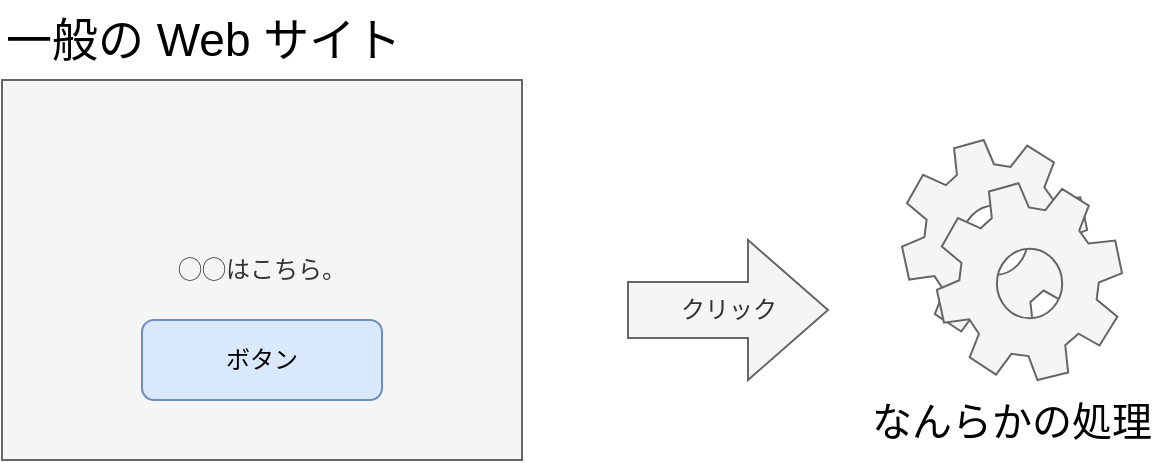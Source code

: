 <mxfile pages="8" version="11.2.5" type="device"><diagram id="BKJNwgxmd1NqBT3the3G" name="normal_clic"><mxGraphModel dx="1086" dy="808" grid="1" gridSize="10" guides="1" tooltips="1" connect="1" arrows="1" fold="1" page="1" pageScale="1" pageWidth="827" pageHeight="1169" math="0" shadow="0"><root><mxCell id="0"/><mxCell id="1" parent="0"/><mxCell id="GkoV5kIEOCi4ma-oIwNt-1" value="◯◯はこちら。" style="rounded=0;whiteSpace=wrap;html=1;fillColor=#f5f5f5;strokeColor=#666666;fontColor=#333333;" parent="1" vertex="1"><mxGeometry x="50" y="170" width="260" height="190" as="geometry"/></mxCell><mxCell id="GkoV5kIEOCi4ma-oIwNt-2" value="ボタン" style="rounded=1;whiteSpace=wrap;html=1;fillColor=#dae8fc;strokeColor=#6c8ebf;" parent="1" vertex="1"><mxGeometry x="120" y="290" width="120" height="40" as="geometry"/></mxCell><mxCell id="-4wWuRk_xdLM8Z71nX1l-2" value="クリック" style="html=1;shadow=0;dashed=0;align=center;verticalAlign=middle;shape=mxgraph.arrows2.arrow;dy=0.6;dx=40;notch=0;fillColor=#f5f5f5;strokeColor=#666666;fontColor=#333333;" vertex="1" parent="1"><mxGeometry x="363" y="250" width="100" height="70" as="geometry"/></mxCell><mxCell id="-4wWuRk_xdLM8Z71nX1l-4" value="一般の Web サイト" style="text;html=1;strokeColor=none;fillColor=none;align=left;verticalAlign=middle;whiteSpace=wrap;rounded=0;fontSize=23;" vertex="1" parent="1"><mxGeometry x="50" y="130" width="260" height="40" as="geometry"/></mxCell><mxCell id="-4wWuRk_xdLM8Z71nX1l-5" value="" style="shape=mxgraph.bpmn.service_task;html=1;outlineConnect=0;fontSize=23;align=left;fillColor=#f5f5f5;strokeColor=#666666;fontColor=#333333;" vertex="1" parent="1"><mxGeometry x="500" y="200" width="110" height="120" as="geometry"/></mxCell><mxCell id="-4wWuRk_xdLM8Z71nX1l-6" value="なんらかの処理" style="text;html=1;strokeColor=none;fillColor=none;align=center;verticalAlign=middle;whiteSpace=wrap;rounded=0;fontSize=20;" vertex="1" parent="1"><mxGeometry x="480" y="320" width="150" height="40" as="geometry"/></mxCell></root></mxGraphModel></diagram><diagram name="important_clic" id="wvmjYimlMi-HsV2VQ6IZ"><mxGraphModel dx="1086" dy="808" grid="1" gridSize="10" guides="1" tooltips="1" connect="1" arrows="1" fold="1" page="1" pageScale="1" pageWidth="827" pageHeight="1169" math="0" shadow="0"><root><mxCell id="fyE6Ffv2Au6_hr3RGCKE-0"/><mxCell id="fyE6Ffv2Au6_hr3RGCKE-1" parent="fyE6Ffv2Au6_hr3RGCKE-0"/><mxCell id="fyE6Ffv2Au6_hr3RGCKE-2" value="投稿内容" style="rounded=0;whiteSpace=wrap;html=1;fillColor=#f5f5f5;strokeColor=#666666;fontColor=#333333;verticalAlign=top;" vertex="1" parent="fyE6Ffv2Au6_hr3RGCKE-1"><mxGeometry x="50" y="170" width="260" height="190" as="geometry"/></mxCell><mxCell id="fyE6Ffv2Au6_hr3RGCKE-3" value="投稿する" style="rounded=1;whiteSpace=wrap;html=1;fillColor=#dae8fc;strokeColor=#6c8ebf;" vertex="1" parent="fyE6Ffv2Au6_hr3RGCKE-1"><mxGeometry x="120" y="290" width="120" height="40" as="geometry"/></mxCell><mxCell id="fyE6Ffv2Au6_hr3RGCKE-4" value="クリック" style="html=1;shadow=0;dashed=0;align=center;verticalAlign=middle;shape=mxgraph.arrows2.arrow;dy=0.6;dx=40;notch=0;fillColor=#f5f5f5;strokeColor=#666666;fontColor=#333333;" vertex="1" parent="fyE6Ffv2Au6_hr3RGCKE-1"><mxGeometry x="727" y="245" width="100" height="70" as="geometry"/></mxCell><mxCell id="fyE6Ffv2Au6_hr3RGCKE-5" value="投稿サイト" style="text;html=1;strokeColor=none;fillColor=none;align=left;verticalAlign=middle;whiteSpace=wrap;rounded=0;fontSize=23;" vertex="1" parent="fyE6Ffv2Au6_hr3RGCKE-1"><mxGeometry x="50" y="130" width="260" height="40" as="geometry"/></mxCell><mxCell id="fyE6Ffv2Au6_hr3RGCKE-6" value="" style="shape=mxgraph.bpmn.service_task;html=1;outlineConnect=0;fontSize=23;align=left;fillColor=#f5f5f5;strokeColor=#666666;fontColor=#333333;" vertex="1" parent="fyE6Ffv2Au6_hr3RGCKE-1"><mxGeometry x="871" y="200" width="110" height="120" as="geometry"/></mxCell><mxCell id="fyE6Ffv2Au6_hr3RGCKE-7" value="投稿" style="text;html=1;strokeColor=none;fillColor=none;align=center;verticalAlign=middle;whiteSpace=wrap;rounded=0;fontSize=20;" vertex="1" parent="fyE6Ffv2Au6_hr3RGCKE-1"><mxGeometry x="860" y="320" width="150" height="40" as="geometry"/></mxCell><mxCell id="EtgG0dLbhDd2uQ2Wo40o-0" value="" style="rounded=0;whiteSpace=wrap;html=1;fontSize=17;align=center;" vertex="1" parent="fyE6Ffv2Au6_hr3RGCKE-1"><mxGeometry x="80" y="200" width="200" height="70" as="geometry"/></mxCell><mxCell id="EtgG0dLbhDd2uQ2Wo40o-1" value="投稿内容" style="rounded=0;whiteSpace=wrap;html=1;fillColor=#f5f5f5;strokeColor=#666666;fontColor=#333333;verticalAlign=top;" vertex="1" parent="fyE6Ffv2Au6_hr3RGCKE-1"><mxGeometry x="449" y="170" width="260" height="190" as="geometry"/></mxCell><mxCell id="EtgG0dLbhDd2uQ2Wo40o-2" value="投稿する" style="rounded=1;whiteSpace=wrap;html=1;fillColor=#dae8fc;strokeColor=#6c8ebf;" vertex="1" parent="fyE6Ffv2Au6_hr3RGCKE-1"><mxGeometry x="519" y="290" width="120" height="40" as="geometry"/></mxCell><mxCell id="EtgG0dLbhDd2uQ2Wo40o-3" value="みそラーメン食いたい。" style="rounded=0;whiteSpace=wrap;html=1;fontSize=17;align=left;verticalAlign=top;" vertex="1" parent="fyE6Ffv2Au6_hr3RGCKE-1"><mxGeometry x="479" y="200" width="200" height="70" as="geometry"/></mxCell><mxCell id="EtgG0dLbhDd2uQ2Wo40o-4" value="フォーム入力" style="html=1;shadow=0;dashed=0;align=center;verticalAlign=middle;shape=mxgraph.arrows2.arrow;dy=0.6;dx=40;notch=0;fillColor=#f5f5f5;strokeColor=#666666;fontColor=#333333;" vertex="1" parent="fyE6Ffv2Au6_hr3RGCKE-1"><mxGeometry x="330" y="240" width="100" height="70" as="geometry"/></mxCell><mxCell id="EtgG0dLbhDd2uQ2Wo40o-5" value="投稿サイト" style="text;html=1;strokeColor=none;fillColor=none;align=left;verticalAlign=middle;whiteSpace=wrap;rounded=0;fontSize=23;" vertex="1" parent="fyE6Ffv2Au6_hr3RGCKE-1"><mxGeometry x="449" y="130" width="260" height="40" as="geometry"/></mxCell></root></mxGraphModel></diagram><diagram name="input_form" id="E3Q8V8Q1bEZcYr98hQjM"><mxGraphModel dx="1086" dy="808" grid="1" gridSize="10" guides="1" tooltips="1" connect="1" arrows="1" fold="1" page="1" pageScale="1" pageWidth="827" pageHeight="1169" math="0" shadow="0"><root><mxCell id="VEBGZGx0V5_W85iKZYXI-0"/><mxCell id="VEBGZGx0V5_W85iKZYXI-1" parent="VEBGZGx0V5_W85iKZYXI-0"/><mxCell id="VEBGZGx0V5_W85iKZYXI-2" value="投稿内容" style="rounded=0;whiteSpace=wrap;html=1;fillColor=#f5f5f5;strokeColor=#666666;fontColor=#333333;verticalAlign=top;" vertex="1" parent="VEBGZGx0V5_W85iKZYXI-1"><mxGeometry x="50" y="170" width="260" height="190" as="geometry"/></mxCell><mxCell id="VEBGZGx0V5_W85iKZYXI-3" value="投稿する" style="rounded=1;whiteSpace=wrap;html=1;fillColor=#dae8fc;strokeColor=#6c8ebf;" vertex="1" parent="VEBGZGx0V5_W85iKZYXI-1"><mxGeometry x="120" y="290" width="120" height="40" as="geometry"/></mxCell><mxCell id="VEBGZGx0V5_W85iKZYXI-4" value="クリック" style="html=1;shadow=0;dashed=0;align=center;verticalAlign=middle;shape=mxgraph.arrows2.arrow;dy=0.6;dx=40;notch=0;fillColor=#f5f5f5;strokeColor=#666666;fontColor=#333333;" vertex="1" parent="VEBGZGx0V5_W85iKZYXI-1"><mxGeometry x="727" y="245" width="100" height="70" as="geometry"/></mxCell><mxCell id="VEBGZGx0V5_W85iKZYXI-5" value="投稿サイト" style="text;html=1;strokeColor=none;fillColor=none;align=left;verticalAlign=middle;whiteSpace=wrap;rounded=0;fontSize=23;" vertex="1" parent="VEBGZGx0V5_W85iKZYXI-1"><mxGeometry x="50" y="130" width="260" height="40" as="geometry"/></mxCell><mxCell id="VEBGZGx0V5_W85iKZYXI-6" value="" style="shape=mxgraph.bpmn.service_task;html=1;outlineConnect=0;fontSize=23;align=left;fillColor=#f5f5f5;strokeColor=#666666;fontColor=#333333;" vertex="1" parent="VEBGZGx0V5_W85iKZYXI-1"><mxGeometry x="871" y="200" width="110" height="120" as="geometry"/></mxCell><mxCell id="VEBGZGx0V5_W85iKZYXI-7" value="投稿" style="text;html=1;strokeColor=none;fillColor=none;align=center;verticalAlign=middle;whiteSpace=wrap;rounded=0;fontSize=20;" vertex="1" parent="VEBGZGx0V5_W85iKZYXI-1"><mxGeometry x="860" y="320" width="150" height="40" as="geometry"/></mxCell><mxCell id="VEBGZGx0V5_W85iKZYXI-8" value="" style="rounded=0;whiteSpace=wrap;html=1;fontSize=17;align=center;" vertex="1" parent="VEBGZGx0V5_W85iKZYXI-1"><mxGeometry x="80" y="200" width="200" height="70" as="geometry"/></mxCell><mxCell id="VEBGZGx0V5_W85iKZYXI-9" value="投稿内容" style="rounded=0;whiteSpace=wrap;html=1;fillColor=#f5f5f5;strokeColor=#666666;fontColor=#333333;verticalAlign=top;" vertex="1" parent="VEBGZGx0V5_W85iKZYXI-1"><mxGeometry x="449" y="170" width="260" height="190" as="geometry"/></mxCell><mxCell id="VEBGZGx0V5_W85iKZYXI-10" value="投稿する" style="rounded=1;whiteSpace=wrap;html=1;fillColor=#dae8fc;strokeColor=#6c8ebf;" vertex="1" parent="VEBGZGx0V5_W85iKZYXI-1"><mxGeometry x="519" y="290" width="120" height="40" as="geometry"/></mxCell><mxCell id="VEBGZGx0V5_W85iKZYXI-11" value="みそラーメン食いたい。" style="rounded=0;whiteSpace=wrap;html=1;fontSize=17;align=left;verticalAlign=top;" vertex="1" parent="VEBGZGx0V5_W85iKZYXI-1"><mxGeometry x="479" y="200" width="200" height="70" as="geometry"/></mxCell><mxCell id="VEBGZGx0V5_W85iKZYXI-12" value="フォーム入力" style="html=1;shadow=0;dashed=0;align=center;verticalAlign=middle;shape=mxgraph.arrows2.arrow;dy=0.6;dx=40;notch=0;fillColor=#f5f5f5;strokeColor=#666666;fontColor=#333333;" vertex="1" parent="VEBGZGx0V5_W85iKZYXI-1"><mxGeometry x="330" y="240" width="100" height="70" as="geometry"/></mxCell><mxCell id="VEBGZGx0V5_W85iKZYXI-13" value="投稿サイト" style="text;html=1;strokeColor=none;fillColor=none;align=left;verticalAlign=middle;whiteSpace=wrap;rounded=0;fontSize=23;" vertex="1" parent="VEBGZGx0V5_W85iKZYXI-1"><mxGeometry x="449" y="130" width="260" height="40" as="geometry"/></mxCell><mxCell id="VEBGZGx0V5_W85iKZYXI-14" value="https://xxxxxxxx.com/posts/create&lt;br&gt;へアクセス" style="text;html=1;resizable=0;points=[];autosize=1;align=center;verticalAlign=top;spacingTop=-4;fontSize=17;fontColor=#000000;" vertex="1" parent="VEBGZGx0V5_W85iKZYXI-1"><mxGeometry x="50" y="381" width="270" height="40" as="geometry"/></mxCell></root></mxGraphModel></diagram><diagram name="itent_form" id="HmbguTlAe71D7MNz3ego"><mxGraphModel dx="1086" dy="808" grid="1" gridSize="10" guides="1" tooltips="1" connect="1" arrows="1" fold="1" page="1" pageScale="1" pageWidth="827" pageHeight="1169" math="0" shadow="0"><root><mxCell id="YxJtDWjc3YuFvZuKFbwC-0"/><mxCell id="YxJtDWjc3YuFvZuKFbwC-1" parent="YxJtDWjc3YuFvZuKFbwC-0"/><mxCell id="YxJtDWjc3YuFvZuKFbwC-4" value="クリック" style="html=1;shadow=0;dashed=0;align=center;verticalAlign=middle;shape=mxgraph.arrows2.arrow;dy=0.6;dx=40;notch=0;fillColor=#f5f5f5;strokeColor=#666666;fontColor=#333333;" vertex="1" parent="YxJtDWjc3YuFvZuKFbwC-1"><mxGeometry x="376" y="234.5" width="100" height="70" as="geometry"/></mxCell><mxCell id="YxJtDWjc3YuFvZuKFbwC-6" value="" style="shape=mxgraph.bpmn.service_task;html=1;outlineConnect=0;fontSize=23;align=left;fillColor=#f5f5f5;strokeColor=#666666;fontColor=#333333;" vertex="1" parent="YxJtDWjc3YuFvZuKFbwC-1"><mxGeometry x="520" y="189.5" width="110" height="120" as="geometry"/></mxCell><mxCell id="YxJtDWjc3YuFvZuKFbwC-7" value="投稿" style="text;html=1;strokeColor=none;fillColor=none;align=center;verticalAlign=middle;whiteSpace=wrap;rounded=0;fontSize=20;" vertex="1" parent="YxJtDWjc3YuFvZuKFbwC-1"><mxGeometry x="509" y="309.5" width="150" height="40" as="geometry"/></mxCell><mxCell id="YxJtDWjc3YuFvZuKFbwC-9" value="投稿内容" style="rounded=0;whiteSpace=wrap;html=1;fillColor=#f5f5f5;strokeColor=#666666;fontColor=#333333;verticalAlign=top;" vertex="1" parent="YxJtDWjc3YuFvZuKFbwC-1"><mxGeometry x="98" y="159.5" width="260" height="190" as="geometry"/></mxCell><mxCell id="YxJtDWjc3YuFvZuKFbwC-10" value="投稿する" style="rounded=1;whiteSpace=wrap;html=1;fillColor=#dae8fc;strokeColor=#6c8ebf;" vertex="1" parent="YxJtDWjc3YuFvZuKFbwC-1"><mxGeometry x="168" y="279.5" width="120" height="40" as="geometry"/></mxCell><mxCell id="YxJtDWjc3YuFvZuKFbwC-11" value="みそラーメン食いたい。" style="rounded=0;whiteSpace=wrap;html=1;fontSize=17;align=left;verticalAlign=top;" vertex="1" parent="YxJtDWjc3YuFvZuKFbwC-1"><mxGeometry x="128" y="189.5" width="200" height="70" as="geometry"/></mxCell><mxCell id="YxJtDWjc3YuFvZuKFbwC-13" value="投稿サイト" style="text;html=1;strokeColor=none;fillColor=none;align=left;verticalAlign=middle;whiteSpace=wrap;rounded=0;fontSize=23;" vertex="1" parent="YxJtDWjc3YuFvZuKFbwC-1"><mxGeometry x="98" y="119.5" width="260" height="40" as="geometry"/></mxCell><mxCell id="CF-n-Lp6tqO87L_yUoO8-0" value="https://xxxxxxxx.com/posts/create&lt;font color=&quot;#990000&quot;&gt;?text=&lt;/font&gt;&lt;span style=&quot;text-align: left ; white-space: normal&quot;&gt;&lt;font color=&quot;#990000&quot;&gt;みそラーメン食いたい。&lt;/font&gt;&lt;/span&gt;&lt;br&gt;へアクセス" style="rounded=0;whiteSpace=wrap;html=1;fillColor=none;gradientColor=none;fontSize=17;fontColor=#000000;align=center;strokeColor=none;" vertex="1" parent="YxJtDWjc3YuFvZuKFbwC-1"><mxGeometry x="98" y="370" width="500" height="60" as="geometry"/></mxCell></root></mxGraphModel></diagram><diagram name="evil_site" id="sU43qV89ubvskTADaN6v"><mxGraphModel dx="1086" dy="808" grid="1" gridSize="10" guides="1" tooltips="1" connect="1" arrows="1" fold="1" page="1" pageScale="1" pageWidth="827" pageHeight="1169" math="0" shadow="0"><root><mxCell id="DCo18cHATEug_Oz4DmjG-0"/><mxCell id="DCo18cHATEug_Oz4DmjG-1" parent="DCo18cHATEug_Oz4DmjG-0"/><mxCell id="DCo18cHATEug_Oz4DmjG-8" value="押すと痩せます！！&lt;br&gt;&lt;br&gt;&lt;br&gt;↓↓　押してね♡" style="rounded=0;whiteSpace=wrap;html=1;fillColor=#f5f5f5;strokeColor=#666666;fontColor=#333333;verticalAlign=top;fontSize=17;" vertex="1" parent="DCo18cHATEug_Oz4DmjG-1"><mxGeometry x="120" y="250" width="260" height="190" as="geometry"/></mxCell><mxCell id="DCo18cHATEug_Oz4DmjG-9" value="痩せる！" style="rounded=1;whiteSpace=wrap;html=1;fillColor=#fff2cc;strokeColor=#d6b656;" vertex="1" parent="DCo18cHATEug_Oz4DmjG-1"><mxGeometry x="190" y="370" width="120" height="40" as="geometry"/></mxCell><mxCell id="DCo18cHATEug_Oz4DmjG-10" value="悪い Web サイト" style="text;html=1;strokeColor=none;fillColor=none;align=left;verticalAlign=middle;whiteSpace=wrap;rounded=0;fontSize=23;" vertex="1" parent="DCo18cHATEug_Oz4DmjG-1"><mxGeometry x="120" y="210" width="260" height="40" as="geometry"/></mxCell></root></mxGraphModel></diagram><diagram name="evil_site_call" id="CR4_NGAOrtbmZC8Qc2Uf"><mxGraphModel dx="1086" dy="808" grid="1" gridSize="10" guides="1" tooltips="1" connect="1" arrows="1" fold="1" page="1" pageScale="1" pageWidth="827" pageHeight="1169" math="0" shadow="0"><root><mxCell id="jM37mPkrAookeTJe5JW_-0"/><mxCell id="jM37mPkrAookeTJe5JW_-1" parent="jM37mPkrAookeTJe5JW_-0"/><mxCell id="jM37mPkrAookeTJe5JW_-4" value="クリック" style="html=1;shadow=0;dashed=0;align=center;verticalAlign=middle;shape=mxgraph.arrows2.arrow;dy=0.6;dx=40;notch=0;fillColor=#f5f5f5;strokeColor=#666666;fontColor=#333333;" vertex="1" parent="jM37mPkrAookeTJe5JW_-1"><mxGeometry x="450" y="545" width="100" height="70" as="geometry"/></mxCell><mxCell id="jM37mPkrAookeTJe5JW_-6" value="" style="shape=mxgraph.bpmn.service_task;html=1;outlineConnect=0;fontSize=23;align=left;fillColor=#f5f5f5;strokeColor=#666666;fontColor=#333333;" vertex="1" parent="jM37mPkrAookeTJe5JW_-1"><mxGeometry x="587" y="495" width="110" height="120" as="geometry"/></mxCell><mxCell id="jM37mPkrAookeTJe5JW_-7" value="なんらかの処理" style="text;html=1;strokeColor=none;fillColor=none;align=center;verticalAlign=middle;whiteSpace=wrap;rounded=0;fontSize=20;" vertex="1" parent="jM37mPkrAookeTJe5JW_-1"><mxGeometry x="567" y="615" width="150" height="40" as="geometry"/></mxCell><mxCell id="jM37mPkrAookeTJe5JW_-8" value="押すと痩せます！！&lt;br&gt;&lt;br&gt;&lt;br&gt;↓↓　押してね♡" style="rounded=0;whiteSpace=wrap;html=1;fillColor=#f5f5f5;strokeColor=#666666;fontColor=#333333;verticalAlign=top;fontSize=17;" vertex="1" parent="jM37mPkrAookeTJe5JW_-1"><mxGeometry x="100" y="200" width="260" height="190" as="geometry"/></mxCell><mxCell id="jM37mPkrAookeTJe5JW_-9" value="痩せる！" style="rounded=1;whiteSpace=wrap;html=1;fillColor=#fff2cc;strokeColor=#d6b656;" vertex="1" parent="jM37mPkrAookeTJe5JW_-1"><mxGeometry x="170" y="320" width="120" height="40" as="geometry"/></mxCell><mxCell id="jM37mPkrAookeTJe5JW_-10" value="悪い Web サイト" style="text;html=1;strokeColor=none;fillColor=none;align=left;verticalAlign=middle;whiteSpace=wrap;rounded=0;fontSize=23;" vertex="1" parent="jM37mPkrAookeTJe5JW_-1"><mxGeometry x="100" y="160" width="260" height="40" as="geometry"/></mxCell><mxCell id="jM37mPkrAookeTJe5JW_-2" value="&lt;span style=&quot;white-space: normal&quot;&gt;◯◯はこちら。&lt;/span&gt;" style="rounded=0;whiteSpace=wrap;html=1;fillColor=#f5f5f5;strokeColor=#666666;fontColor=#B3B3B3;fillOpacity=30;strokeOpacity=30;" vertex="1" parent="jM37mPkrAookeTJe5JW_-1"><mxGeometry x="100" y="480" width="260" height="190" as="geometry"/></mxCell><mxCell id="jM37mPkrAookeTJe5JW_-3" value="ボタン" style="rounded=1;whiteSpace=wrap;html=1;fillColor=#dae8fc;strokeColor=#6c8ebf;fontColor=#B3B3B3;fillOpacity=30;strokeOpacity=30;" vertex="1" parent="jM37mPkrAookeTJe5JW_-1"><mxGeometry x="170" y="600" width="120" height="40" as="geometry"/></mxCell><mxCell id="jM37mPkrAookeTJe5JW_-5" value="一般の Web サイト" style="text;html=1;strokeColor=none;fillColor=none;align=left;verticalAlign=middle;whiteSpace=wrap;rounded=0;fontSize=23;fontColor=#B3B3B3;fillOpacity=30;strokeOpacity=30;" vertex="1" parent="jM37mPkrAookeTJe5JW_-1"><mxGeometry x="100" y="440" width="260" height="40" as="geometry"/></mxCell></root></mxGraphModel></diagram><diagram name="evil_site_hide" id="tHFSGMSp5iojOpGVI0WV"><mxGraphModel dx="1086" dy="808" grid="1" gridSize="10" guides="1" tooltips="1" connect="1" arrows="1" fold="1" page="1" pageScale="1" pageWidth="827" pageHeight="1169" math="0" shadow="0"><root><mxCell id="6aDSkSkCy2j09gzfCLoV-0"/><mxCell id="6aDSkSkCy2j09gzfCLoV-1" parent="6aDSkSkCy2j09gzfCLoV-0"/><mxCell id="6aDSkSkCy2j09gzfCLoV-2" value="クリック" style="html=1;shadow=0;dashed=0;align=center;verticalAlign=middle;shape=mxgraph.arrows2.arrow;dy=0.6;dx=40;notch=0;fillColor=#f5f5f5;strokeColor=#666666;fontColor=#333333;" vertex="1" parent="6aDSkSkCy2j09gzfCLoV-1"><mxGeometry x="450" y="265" width="100" height="70" as="geometry"/></mxCell><mxCell id="6aDSkSkCy2j09gzfCLoV-3" value="" style="shape=mxgraph.bpmn.service_task;html=1;outlineConnect=0;fontSize=23;align=left;fillColor=#f5f5f5;strokeColor=#666666;fontColor=#333333;" vertex="1" parent="6aDSkSkCy2j09gzfCLoV-1"><mxGeometry x="587" y="215" width="110" height="120" as="geometry"/></mxCell><mxCell id="6aDSkSkCy2j09gzfCLoV-4" value="なんらかの処理" style="text;html=1;strokeColor=none;fillColor=none;align=center;verticalAlign=middle;whiteSpace=wrap;rounded=0;fontSize=20;" vertex="1" parent="6aDSkSkCy2j09gzfCLoV-1"><mxGeometry x="567" y="335" width="150" height="40" as="geometry"/></mxCell><mxCell id="6aDSkSkCy2j09gzfCLoV-5" value="押すと痩せます！！&lt;br&gt;&lt;br&gt;&lt;br&gt;↓↓　押してね♡" style="rounded=0;whiteSpace=wrap;html=1;fillColor=#f5f5f5;strokeColor=#666666;fontColor=#333333;verticalAlign=top;fontSize=17;" vertex="1" parent="6aDSkSkCy2j09gzfCLoV-1"><mxGeometry x="100" y="200" width="260" height="190" as="geometry"/></mxCell><mxCell id="6aDSkSkCy2j09gzfCLoV-6" value="痩せる！" style="rounded=1;whiteSpace=wrap;html=1;fillColor=#fff2cc;strokeColor=#d6b656;" vertex="1" parent="6aDSkSkCy2j09gzfCLoV-1"><mxGeometry x="170" y="320" width="120" height="40" as="geometry"/></mxCell><mxCell id="6aDSkSkCy2j09gzfCLoV-7" value="悪い Web サイト" style="text;html=1;strokeColor=none;fillColor=none;align=left;verticalAlign=middle;whiteSpace=wrap;rounded=0;fontSize=23;" vertex="1" parent="6aDSkSkCy2j09gzfCLoV-1"><mxGeometry x="100" y="160" width="260" height="40" as="geometry"/></mxCell><mxCell id="6aDSkSkCy2j09gzfCLoV-8" value="&lt;span style=&quot;white-space: normal&quot;&gt;◯◯はこちら。&lt;/span&gt;" style="rounded=0;whiteSpace=wrap;html=1;fillColor=#f5f5f5;strokeColor=#666666;fontColor=#B3B3B3;fillOpacity=10;strokeOpacity=30;" vertex="1" parent="6aDSkSkCy2j09gzfCLoV-1"><mxGeometry x="100" y="200" width="260" height="190" as="geometry"/></mxCell></root></mxGraphModel></diagram><diagram name="evil_example" id="W7334k1j-inf89QeWmsd"><mxGraphModel dx="1086" dy="808" grid="1" gridSize="10" guides="1" tooltips="1" connect="1" arrows="1" fold="1" page="1" pageScale="1" pageWidth="827" pageHeight="1169" math="0" shadow="0"><root><mxCell id="LEYTLqgv_YoK_OITFYhN-0"/><mxCell id="LEYTLqgv_YoK_OITFYhN-1" parent="LEYTLqgv_YoK_OITFYhN-0"/><mxCell id="LEYTLqgv_YoK_OITFYhN-5" value="押すと痩せます！！&lt;br&gt;&lt;br&gt;&lt;br&gt;↓↓　押してね♡" style="rounded=0;whiteSpace=wrap;html=1;fillColor=#f5f5f5;strokeColor=#666666;fontColor=#333333;verticalAlign=top;fontSize=17;" vertex="1" parent="LEYTLqgv_YoK_OITFYhN-1"><mxGeometry x="100" y="200" width="260" height="190" as="geometry"/></mxCell><mxCell id="LEYTLqgv_YoK_OITFYhN-6" value="痩せる！" style="rounded=1;whiteSpace=wrap;html=1;fillColor=#fff2cc;strokeColor=#d6b656;" vertex="1" parent="LEYTLqgv_YoK_OITFYhN-1"><mxGeometry x="170" y="320" width="120" height="40" as="geometry"/></mxCell><mxCell id="LEYTLqgv_YoK_OITFYhN-7" value="悪い Web サイト" style="text;html=1;strokeColor=none;fillColor=none;align=left;verticalAlign=middle;whiteSpace=wrap;rounded=0;fontSize=23;" vertex="1" parent="LEYTLqgv_YoK_OITFYhN-1"><mxGeometry x="100" y="160" width="260" height="40" as="geometry"/></mxCell><mxCell id="e4S8r-tqwAasVp7xz3sC-0" value="クリック" style="html=1;shadow=0;dashed=0;align=center;verticalAlign=middle;shape=mxgraph.arrows2.arrow;dy=0.6;dx=40;notch=0;fillColor=#f5f5f5;strokeColor=#666666;fontColor=#333333;" vertex="1" parent="LEYTLqgv_YoK_OITFYhN-1"><mxGeometry x="410" y="260" width="100" height="70" as="geometry"/></mxCell><mxCell id="e4S8r-tqwAasVp7xz3sC-1" value="" style="shape=mxgraph.bpmn.service_task;html=1;outlineConnect=0;fontSize=23;align=left;fillColor=#f5f5f5;strokeColor=#666666;fontColor=#333333;" vertex="1" parent="LEYTLqgv_YoK_OITFYhN-1"><mxGeometry x="554" y="215" width="110" height="120" as="geometry"/></mxCell><mxCell id="e4S8r-tqwAasVp7xz3sC-2" value="投稿" style="text;html=1;strokeColor=none;fillColor=none;align=center;verticalAlign=middle;whiteSpace=wrap;rounded=0;fontSize=20;" vertex="1" parent="LEYTLqgv_YoK_OITFYhN-1"><mxGeometry x="543" y="335" width="150" height="40" as="geometry"/></mxCell><mxCell id="e4S8r-tqwAasVp7xz3sC-3" value="投稿内容" style="rounded=0;whiteSpace=wrap;html=1;fillColor=#f5f5f5;strokeColor=#666666;fontColor=#333333;verticalAlign=top;" vertex="1" parent="LEYTLqgv_YoK_OITFYhN-1"><mxGeometry x="327" y="480" width="260" height="190" as="geometry"/></mxCell><mxCell id="e4S8r-tqwAasVp7xz3sC-4" value="投稿する" style="rounded=1;whiteSpace=wrap;html=1;fillColor=#dae8fc;strokeColor=#6c8ebf;" vertex="1" parent="LEYTLqgv_YoK_OITFYhN-1"><mxGeometry x="397" y="600" width="120" height="40" as="geometry"/></mxCell><mxCell id="e4S8r-tqwAasVp7xz3sC-5" value="&lt;font color=&quot;#1c1c1c&quot;&gt;だが、世界は俺が守る。この漆黒の翼がな。&lt;/font&gt;" style="rounded=0;whiteSpace=wrap;html=1;fontSize=17;align=left;verticalAlign=top;" vertex="1" parent="LEYTLqgv_YoK_OITFYhN-1"><mxGeometry x="357" y="510" width="200" height="70" as="geometry"/></mxCell><mxCell id="e4S8r-tqwAasVp7xz3sC-7" value="&lt;div style=&quot;text-align: left&quot;&gt;&lt;span&gt;https://xxxxxxxx.com/posts/create&lt;/span&gt;&lt;font color=&quot;#990000&quot;&gt;?text=だが、世界は俺が守る。この漆黒の翼がな。&lt;/font&gt;&lt;/div&gt;" style="rounded=0;whiteSpace=wrap;html=1;fillColor=none;gradientColor=none;fontSize=17;fontColor=#000000;align=center;strokeColor=none;" vertex="1" parent="LEYTLqgv_YoK_OITFYhN-1"><mxGeometry x="400" y="397.5" width="644" height="60" as="geometry"/></mxCell><mxCell id="e4S8r-tqwAasVp7xz3sC-9" value="" style="shape=singleArrow;direction=south;whiteSpace=wrap;html=1;fillColor=#f5f5f5;fontSize=17;fontColor=#333333;align=center;rotation=-25;arrowWidth=0.516;arrowSize=0.24;strokeColor=#666666;" vertex="1" parent="LEYTLqgv_YoK_OITFYhN-1"><mxGeometry x="350" y="409" width="20" height="71" as="geometry"/></mxCell><mxCell id="e4S8r-tqwAasVp7xz3sC-10" value="" style="shape=singleArrow;direction=south;whiteSpace=wrap;html=1;fillColor=#f5f5f5;fontSize=17;fontColor=#333333;align=center;rotation=155;arrowWidth=0.516;arrowSize=0.24;strokeColor=#666666;" vertex="1" parent="LEYTLqgv_YoK_OITFYhN-1"><mxGeometry x="370" y="399" width="20" height="71" as="geometry"/></mxCell><mxCell id="e4S8r-tqwAasVp7xz3sC-14" value="iframe&amp;nbsp;" style="text;html=1;resizable=0;points=[];autosize=1;align=left;verticalAlign=top;spacingTop=-4;fontSize=17;fontColor=#000000;" vertex="1" parent="LEYTLqgv_YoK_OITFYhN-1"><mxGeometry x="255" y="417.5" width="70" height="20" as="geometry"/></mxCell></root></mxGraphModel></diagram></mxfile>